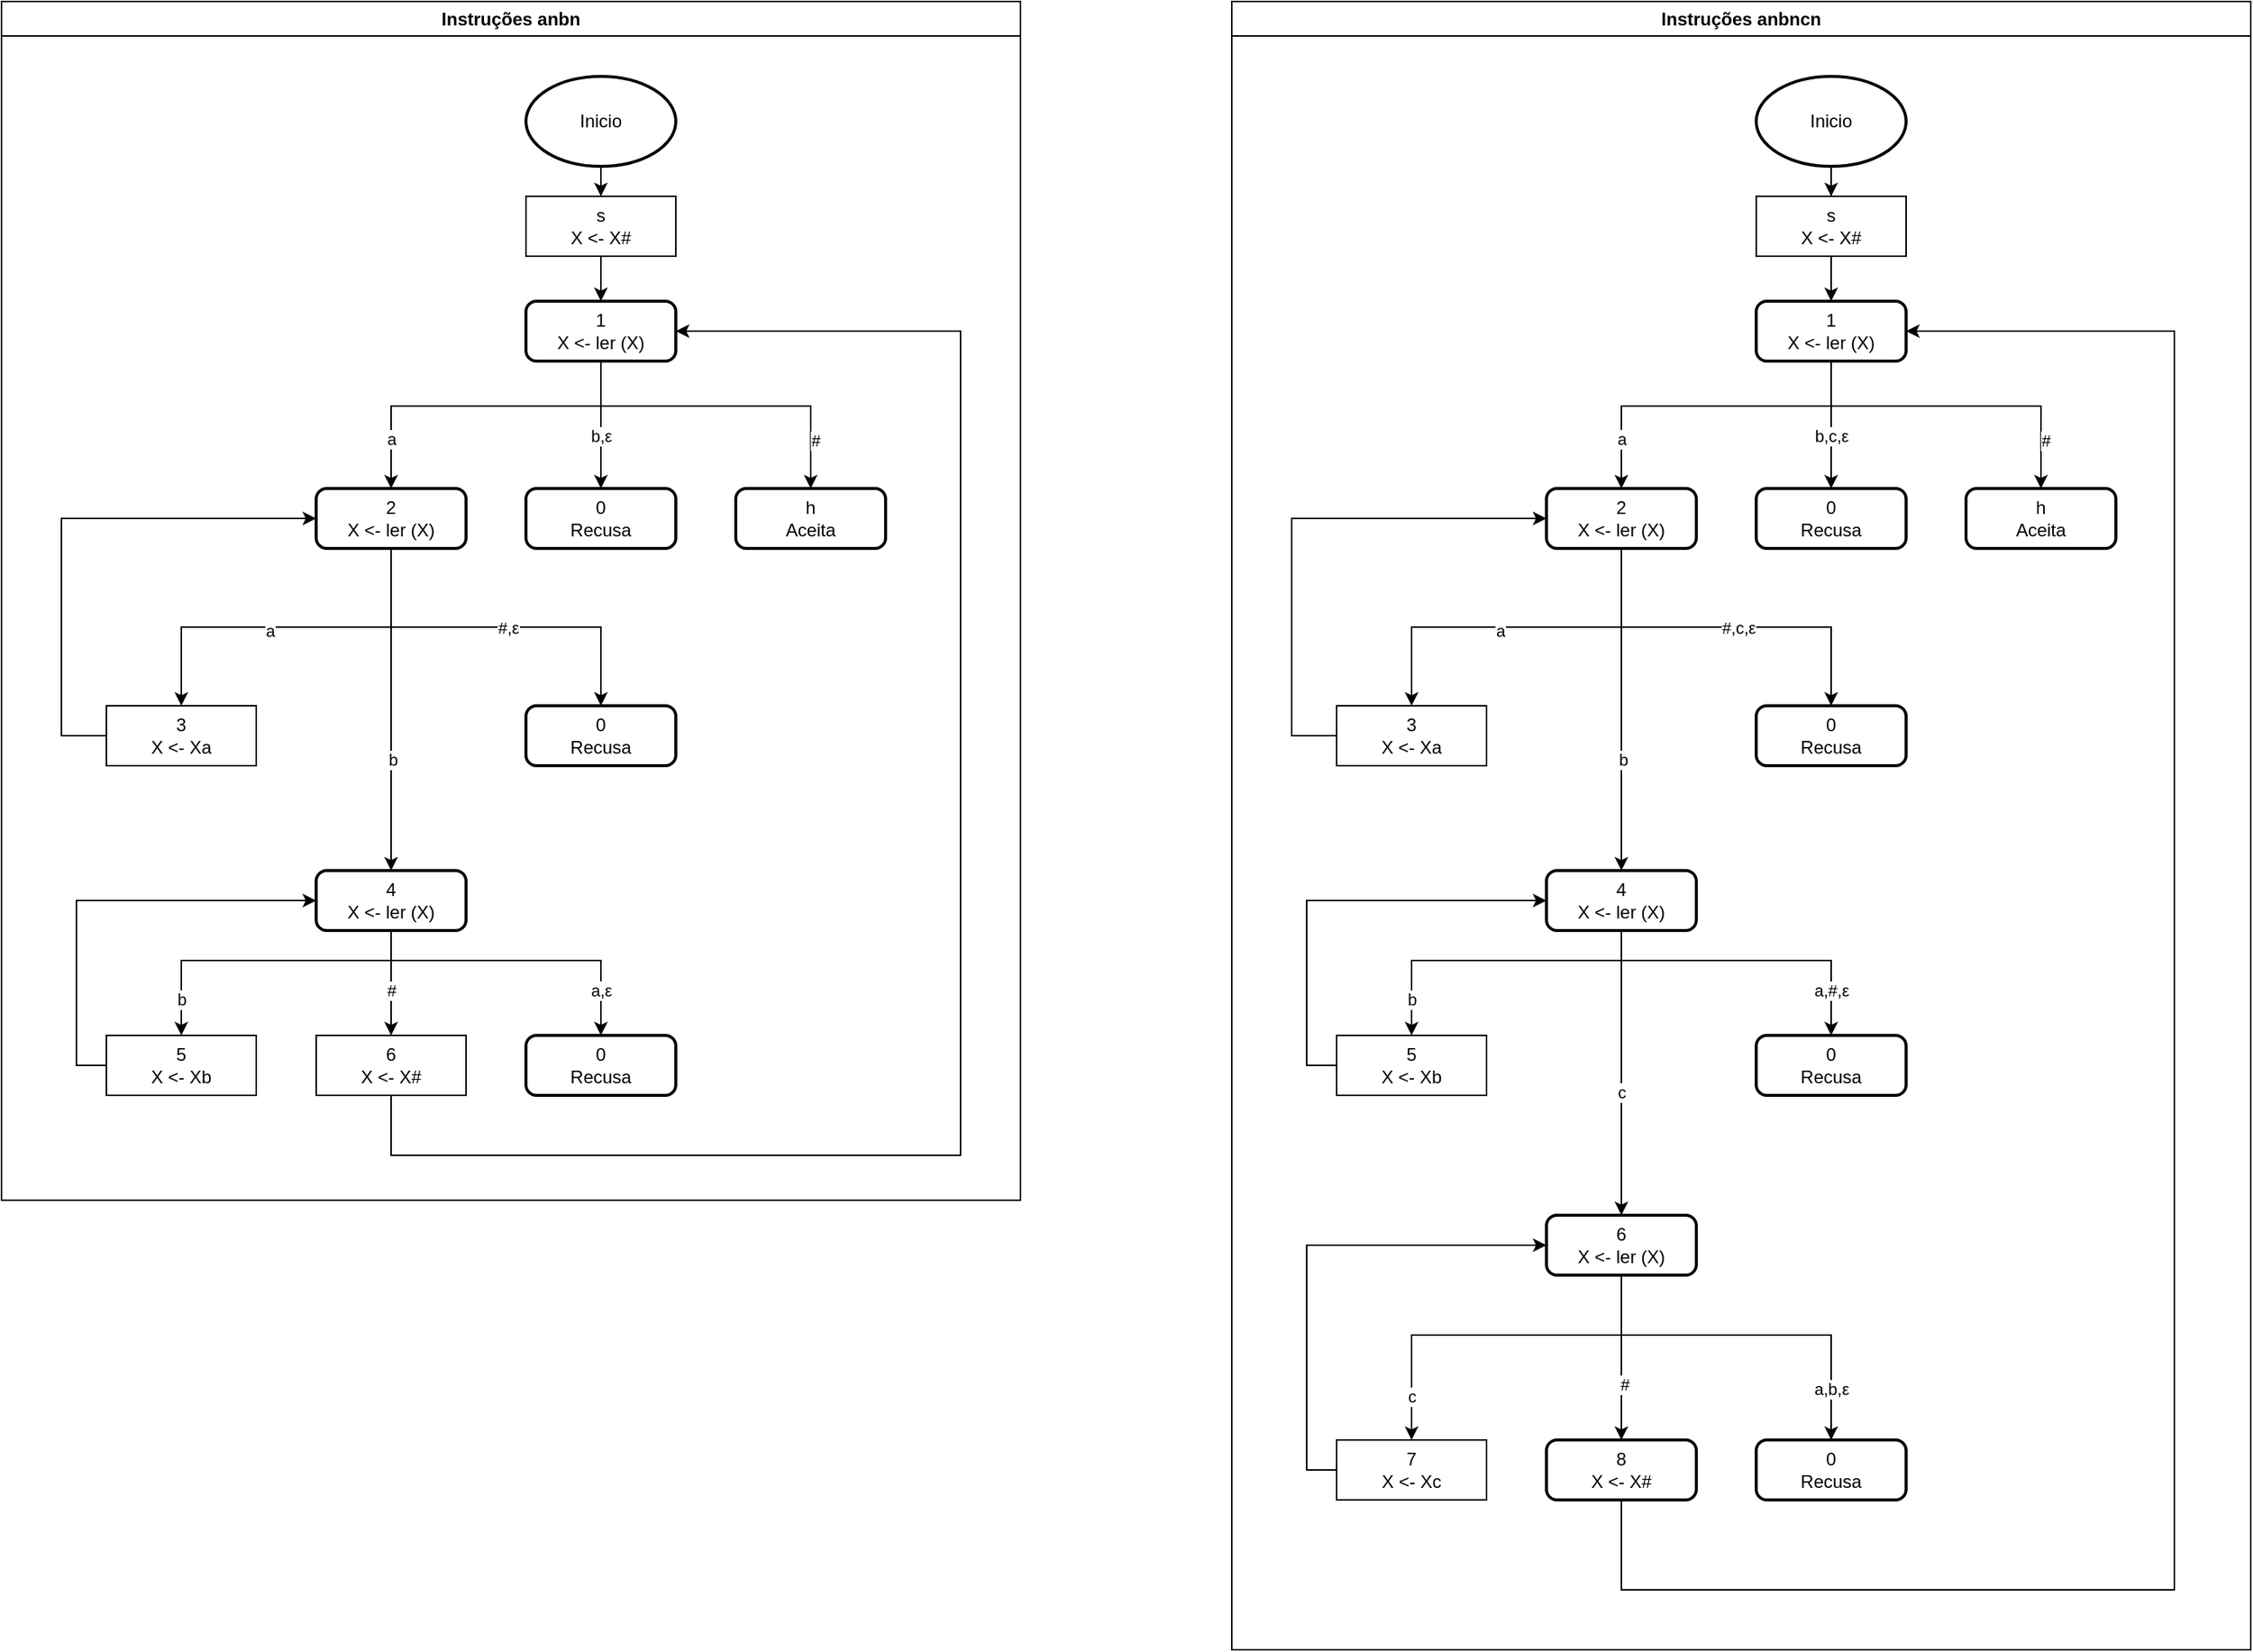 <mxfile version="27.1.1">
  <diagram name="Página-1" id="gCFIh4N4EfMYq1UuEIcA">
    <mxGraphModel grid="1" page="1" gridSize="10" guides="1" tooltips="1" connect="1" arrows="1" fold="1" pageScale="1" pageWidth="827" pageHeight="1169" math="0" shadow="0">
      <root>
        <mxCell id="0" />
        <mxCell id="1" parent="0" />
        <mxCell id="uqomLXQig640hv9_5XC3-4" style="edgeStyle=orthogonalEdgeStyle;rounded=0;orthogonalLoop=1;jettySize=auto;html=1;entryX=0.5;entryY=0;entryDx=0;entryDy=0;" edge="1" parent="1" source="uqomLXQig640hv9_5XC3-2" target="uqomLXQig640hv9_5XC3-7">
          <mxGeometry relative="1" as="geometry">
            <mxPoint x="480" y="120" as="targetPoint" />
          </mxGeometry>
        </mxCell>
        <mxCell id="uqomLXQig640hv9_5XC3-2" value="Inicio" style="strokeWidth=2;html=1;shape=mxgraph.flowchart.start_1;whiteSpace=wrap;" vertex="1" parent="1">
          <mxGeometry x="430" y="40" width="100" height="60" as="geometry" />
        </mxCell>
        <mxCell id="uqomLXQig640hv9_5XC3-6" style="edgeStyle=orthogonalEdgeStyle;rounded=0;orthogonalLoop=1;jettySize=auto;html=1;entryX=0.5;entryY=0;entryDx=0;entryDy=0;exitX=0.5;exitY=1;exitDx=0;exitDy=0;" edge="1" parent="1" source="uqomLXQig640hv9_5XC3-7" target="uqomLXQig640hv9_5XC3-5">
          <mxGeometry relative="1" as="geometry">
            <mxPoint x="480.0" y="160" as="sourcePoint" />
          </mxGeometry>
        </mxCell>
        <mxCell id="uqomLXQig640hv9_5XC3-11" style="edgeStyle=orthogonalEdgeStyle;rounded=0;orthogonalLoop=1;jettySize=auto;html=1;entryX=0.5;entryY=0;entryDx=0;entryDy=0;exitX=0.5;exitY=1;exitDx=0;exitDy=0;" edge="1" parent="1" source="uqomLXQig640hv9_5XC3-5" target="uqomLXQig640hv9_5XC3-10">
          <mxGeometry relative="1" as="geometry">
            <Array as="points">
              <mxPoint x="480" y="260" />
              <mxPoint x="340" y="260" />
            </Array>
          </mxGeometry>
        </mxCell>
        <mxCell id="uqomLXQig640hv9_5XC3-29" value="a" style="edgeLabel;html=1;align=center;verticalAlign=middle;resizable=0;points=[];" vertex="1" connectable="0" parent="uqomLXQig640hv9_5XC3-11">
          <mxGeometry x="0.707" relative="1" as="geometry">
            <mxPoint as="offset" />
          </mxGeometry>
        </mxCell>
        <mxCell id="uqomLXQig640hv9_5XC3-12" style="edgeStyle=orthogonalEdgeStyle;rounded=0;orthogonalLoop=1;jettySize=auto;html=1;entryX=0.5;entryY=0;entryDx=0;entryDy=0;" edge="1" parent="1" source="uqomLXQig640hv9_5XC3-5" target="uqomLXQig640hv9_5XC3-8">
          <mxGeometry relative="1" as="geometry" />
        </mxCell>
        <mxCell id="uqomLXQig640hv9_5XC3-28" value="b,ε" style="edgeLabel;html=1;align=center;verticalAlign=middle;resizable=0;points=[];" vertex="1" connectable="0" parent="uqomLXQig640hv9_5XC3-12">
          <mxGeometry x="0.413" y="3" relative="1" as="geometry">
            <mxPoint x="-3" y="-10" as="offset" />
          </mxGeometry>
        </mxCell>
        <mxCell id="uqomLXQig640hv9_5XC3-13" style="edgeStyle=orthogonalEdgeStyle;rounded=0;orthogonalLoop=1;jettySize=auto;html=1;entryX=0.5;entryY=0;entryDx=0;entryDy=0;exitX=0.5;exitY=1;exitDx=0;exitDy=0;" edge="1" parent="1" source="uqomLXQig640hv9_5XC3-5" target="uqomLXQig640hv9_5XC3-9">
          <mxGeometry relative="1" as="geometry">
            <Array as="points">
              <mxPoint x="480" y="260" />
              <mxPoint x="620" y="260" />
            </Array>
          </mxGeometry>
        </mxCell>
        <mxCell id="uqomLXQig640hv9_5XC3-30" value="#" style="edgeLabel;html=1;align=center;verticalAlign=middle;resizable=0;points=[];" vertex="1" connectable="0" parent="uqomLXQig640hv9_5XC3-13">
          <mxGeometry x="0.714" y="3" relative="1" as="geometry">
            <mxPoint as="offset" />
          </mxGeometry>
        </mxCell>
        <mxCell id="uqomLXQig640hv9_5XC3-5" value="&lt;div&gt;1&lt;/div&gt;X &amp;lt;- ler (X)" style="rounded=1;whiteSpace=wrap;html=1;absoluteArcSize=1;arcSize=14;strokeWidth=2;" vertex="1" parent="1">
          <mxGeometry x="430" y="190" width="100" height="40" as="geometry" />
        </mxCell>
        <mxCell id="uqomLXQig640hv9_5XC3-7" value="s&lt;div&gt;X &amp;lt;- X#&lt;/div&gt;" style="rounded=0;whiteSpace=wrap;html=1;" vertex="1" parent="1">
          <mxGeometry x="430" y="120" width="100" height="40" as="geometry" />
        </mxCell>
        <mxCell id="uqomLXQig640hv9_5XC3-8" value="&lt;div&gt;0&lt;/div&gt;Recusa" style="rounded=1;whiteSpace=wrap;html=1;absoluteArcSize=1;arcSize=14;strokeWidth=2;" vertex="1" parent="1">
          <mxGeometry x="430" y="315" width="100" height="40" as="geometry" />
        </mxCell>
        <mxCell id="uqomLXQig640hv9_5XC3-9" value="&lt;div&gt;&lt;span style=&quot;background-color: transparent; color: light-dark(rgb(0, 0, 0), rgb(255, 255, 255));&quot;&gt;h&lt;/span&gt;&lt;/div&gt;&lt;div&gt;&lt;span style=&quot;background-color: transparent; color: light-dark(rgb(0, 0, 0), rgb(255, 255, 255));&quot;&gt;Aceita&lt;/span&gt;&lt;/div&gt;" style="rounded=1;whiteSpace=wrap;html=1;absoluteArcSize=1;arcSize=14;strokeWidth=2;" vertex="1" parent="1">
          <mxGeometry x="570" y="315" width="100" height="40" as="geometry" />
        </mxCell>
        <mxCell id="uqomLXQig640hv9_5XC3-18" style="edgeStyle=orthogonalEdgeStyle;rounded=0;orthogonalLoop=1;jettySize=auto;html=1;entryX=0.5;entryY=0;entryDx=0;entryDy=0;exitX=0.5;exitY=1;exitDx=0;exitDy=0;" edge="1" parent="1" source="uqomLXQig640hv9_5XC3-10" target="uqomLXQig640hv9_5XC3-31">
          <mxGeometry relative="1" as="geometry">
            <mxPoint x="200" y="460" as="targetPoint" />
          </mxGeometry>
        </mxCell>
        <mxCell id="uqomLXQig640hv9_5XC3-26" value="a" style="edgeLabel;html=1;align=center;verticalAlign=middle;resizable=0;points=[];" vertex="1" connectable="0" parent="uqomLXQig640hv9_5XC3-18">
          <mxGeometry x="0.09" y="2" relative="1" as="geometry">
            <mxPoint as="offset" />
          </mxGeometry>
        </mxCell>
        <mxCell id="uqomLXQig640hv9_5XC3-19" style="edgeStyle=orthogonalEdgeStyle;rounded=0;orthogonalLoop=1;jettySize=auto;html=1;entryX=0.5;entryY=0;entryDx=0;entryDy=0;exitX=0.5;exitY=1;exitDx=0;exitDy=0;" edge="1" parent="1" source="uqomLXQig640hv9_5XC3-10" target="uqomLXQig640hv9_5XC3-16">
          <mxGeometry relative="1" as="geometry" />
        </mxCell>
        <mxCell id="uqomLXQig640hv9_5XC3-27" value="#,ε" style="edgeLabel;html=1;align=center;verticalAlign=middle;resizable=0;points=[];" vertex="1" connectable="0" parent="uqomLXQig640hv9_5XC3-19">
          <mxGeometry x="0.06" relative="1" as="geometry">
            <mxPoint as="offset" />
          </mxGeometry>
        </mxCell>
        <mxCell id="uqomLXQig640hv9_5XC3-21" style="edgeStyle=orthogonalEdgeStyle;rounded=0;orthogonalLoop=1;jettySize=auto;html=1;entryX=0.5;entryY=0;entryDx=0;entryDy=0;" edge="1" parent="1" source="uqomLXQig640hv9_5XC3-10" target="uqomLXQig640hv9_5XC3-15">
          <mxGeometry relative="1" as="geometry" />
        </mxCell>
        <mxCell id="uqomLXQig640hv9_5XC3-24" value="&lt;span style=&quot;color: rgba(0, 0, 0, 0); font-family: monospace; font-size: 0px; text-align: start; background-color: rgb(27, 29, 30);&quot;&gt;%3CmxGraphModel%3E%3Croot%3E%3CmxCell%20id%3D%220%22%2F%3E%3CmxCell%20id%3D%221%22%20parent%3D%220%22%2F%3E%3CmxCell%20id%3D%222%22%20value%3D%22%26lt%3Bdiv%26gt%3B0%26lt%3B%2Fdiv%26gt%3BRecusa%22%20style%3D%22rounded%3D1%3BwhiteSpace%3Dwrap%3Bhtml%3D1%3BabsoluteArcSize%3D1%3BarcSize%3D14%3BstrokeWidth%3D2%3B%22%20vertex%3D%221%22%20parent%3D%221%22%3E%3CmxGeometry%20x%3D%22430%22%20y%3D%22280%22%20width%3D%22100%22%20height%3D%2240%22%20as%3D%22geometry%22%2F%3E%3C%2FmxCell%3E%3CmxCell%20id%3D%223%22%20value%3D%22%26lt%3Bdiv%26gt%3B%26lt%3Bspan%20style%3D%26quot%3Bbackground-color%3A%20transparent%3B%20color%3A%20light-dark(rgb(0%2C%200%2C%200)%2C%20rgb(255%2C%20255%2C%20255))%3B%26quot%3B%26gt%3Bh%26lt%3B%2Fspan%26gt%3B%26lt%3B%2Fdiv%26gt%3B%26lt%3Bdiv%26gt%3B%26lt%3Bspan%20style%3D%26quot%3Bbackground-color%3A%20transparent%3B%20color%3A%20light-dark(rgb(0%2C%200%2C%200)%2C%20rgb(255%2C%20255%2C%20255))%3B%26quot%3B%26gt%3BAceita%26lt%3B%2Fspan%26gt%3B%26lt%3B%2Fdiv%26gt%3B%22%20style%3D%22rounded%3D1%3BwhiteSpace%3Dwrap%3Bhtml%3D1%3BabsoluteArcSize%3D1%3BarcSize%3D14%3BstrokeWidth%3D2%3B%22%20vertex%3D%221%22%20parent%3D%221%22%3E%3CmxGeometry%20x%3D%22570%22%20y%3D%22280%22%20width%3D%22100%22%20height%3D%2240%22%20as%3D%22geometry%22%2F%3E%3C%2FmxCell%3E%3CmxCell%20id%3D%224%22%20value%3D%22%26lt%3Bdiv%26gt%3B2%26lt%3B%2Fdiv%26gt%3BX%20%26amp%3Blt%3B-%20ler%20(X)%22%20style%3D%22rounded%3D1%3BwhiteSpace%3Dwrap%3Bhtml%3D1%3BabsoluteArcSize%3D1%3BarcSize%3D14%3BstrokeWidth%3D2%3B%22%20vertex%3D%221%22%20parent%3D%221%22%3E%3CmxGeometry%20x%3D%22290%22%20y%3D%22280%22%20width%3D%22100%22%20height%3D%2240%22%20as%3D%22geometry%22%2F%3E%3C%2FmxCell%3E%3C%2Froot%3E%3C%2FmxGraphModel&lt;/span&gt;" style="edgeLabel;html=1;align=center;verticalAlign=middle;resizable=0;points=[];" vertex="1" connectable="0" parent="uqomLXQig640hv9_5XC3-21">
          <mxGeometry x="0.133" y="1" relative="1" as="geometry">
            <mxPoint as="offset" />
          </mxGeometry>
        </mxCell>
        <mxCell id="uqomLXQig640hv9_5XC3-25" value="b" style="edgeLabel;html=1;align=center;verticalAlign=middle;resizable=0;points=[];" vertex="1" connectable="0" parent="uqomLXQig640hv9_5XC3-21">
          <mxGeometry x="0.309" y="1" relative="1" as="geometry">
            <mxPoint as="offset" />
          </mxGeometry>
        </mxCell>
        <mxCell id="uqomLXQig640hv9_5XC3-10" value="&lt;div&gt;2&lt;/div&gt;X &amp;lt;- ler (X)" style="rounded=1;whiteSpace=wrap;html=1;absoluteArcSize=1;arcSize=14;strokeWidth=2;" vertex="1" parent="1">
          <mxGeometry x="290" y="315" width="100" height="40" as="geometry" />
        </mxCell>
        <mxCell id="uqomLXQig640hv9_5XC3-38" style="edgeStyle=orthogonalEdgeStyle;rounded=0;orthogonalLoop=1;jettySize=auto;html=1;entryX=0.5;entryY=0;entryDx=0;entryDy=0;exitX=0.5;exitY=1;exitDx=0;exitDy=0;" edge="1" parent="1" source="uqomLXQig640hv9_5XC3-15" target="uqomLXQig640hv9_5XC3-37">
          <mxGeometry relative="1" as="geometry">
            <Array as="points">
              <mxPoint x="340" y="630" />
              <mxPoint x="480" y="630" />
            </Array>
          </mxGeometry>
        </mxCell>
        <mxCell id="uqomLXQig640hv9_5XC3-42" value="a,ε" style="edgeLabel;html=1;align=center;verticalAlign=middle;resizable=0;points=[];" vertex="1" connectable="0" parent="uqomLXQig640hv9_5XC3-38">
          <mxGeometry x="0.773" y="2" relative="1" as="geometry">
            <mxPoint x="-2" y="-6" as="offset" />
          </mxGeometry>
        </mxCell>
        <mxCell id="uqomLXQig640hv9_5XC3-39" style="edgeStyle=orthogonalEdgeStyle;rounded=0;orthogonalLoop=1;jettySize=auto;html=1;entryX=0.5;entryY=0;entryDx=0;entryDy=0;" edge="1" parent="1" source="uqomLXQig640hv9_5XC3-15" target="uqomLXQig640hv9_5XC3-34">
          <mxGeometry relative="1" as="geometry" />
        </mxCell>
        <mxCell id="uqomLXQig640hv9_5XC3-43" value="#" style="edgeLabel;html=1;align=center;verticalAlign=middle;resizable=0;points=[];" vertex="1" connectable="0" parent="uqomLXQig640hv9_5XC3-39">
          <mxGeometry x="0.129" y="-2" relative="1" as="geometry">
            <mxPoint x="2" as="offset" />
          </mxGeometry>
        </mxCell>
        <mxCell id="uqomLXQig640hv9_5XC3-41" style="edgeStyle=orthogonalEdgeStyle;rounded=0;orthogonalLoop=1;jettySize=auto;html=1;entryX=0.5;entryY=0;entryDx=0;entryDy=0;exitX=0.5;exitY=1;exitDx=0;exitDy=0;" edge="1" parent="1" source="uqomLXQig640hv9_5XC3-15" target="uqomLXQig640hv9_5XC3-33">
          <mxGeometry relative="1" as="geometry">
            <Array as="points">
              <mxPoint x="340" y="630" />
              <mxPoint x="200" y="630" />
            </Array>
          </mxGeometry>
        </mxCell>
        <mxCell id="uqomLXQig640hv9_5XC3-44" value="b" style="edgeLabel;html=1;align=center;verticalAlign=middle;resizable=0;points=[];" vertex="1" connectable="0" parent="uqomLXQig640hv9_5XC3-41">
          <mxGeometry x="0.765" relative="1" as="geometry">
            <mxPoint as="offset" />
          </mxGeometry>
        </mxCell>
        <mxCell id="uqomLXQig640hv9_5XC3-15" value="&lt;div&gt;4&lt;/div&gt;X &amp;lt;- ler (X)" style="rounded=1;whiteSpace=wrap;html=1;absoluteArcSize=1;arcSize=14;strokeWidth=2;" vertex="1" parent="1">
          <mxGeometry x="290" y="570" width="100" height="40" as="geometry" />
        </mxCell>
        <mxCell id="uqomLXQig640hv9_5XC3-16" value="&lt;div&gt;0&lt;/div&gt;&lt;div&gt;&lt;span style=&quot;background-color: transparent; color: light-dark(rgb(0, 0, 0), rgb(255, 255, 255));&quot;&gt;Recusa&lt;/span&gt;&lt;/div&gt;" style="rounded=1;whiteSpace=wrap;html=1;absoluteArcSize=1;arcSize=14;strokeWidth=2;" vertex="1" parent="1">
          <mxGeometry x="430" y="460" width="100" height="40" as="geometry" />
        </mxCell>
        <mxCell id="uqomLXQig640hv9_5XC3-32" style="edgeStyle=orthogonalEdgeStyle;rounded=0;orthogonalLoop=1;jettySize=auto;html=1;entryX=0;entryY=0.5;entryDx=0;entryDy=0;" edge="1" parent="1" source="uqomLXQig640hv9_5XC3-31" target="uqomLXQig640hv9_5XC3-10">
          <mxGeometry relative="1" as="geometry">
            <Array as="points">
              <mxPoint x="120" y="480" />
              <mxPoint x="120" y="335" />
            </Array>
          </mxGeometry>
        </mxCell>
        <mxCell id="uqomLXQig640hv9_5XC3-31" value="3&lt;br&gt;&lt;div&gt;X &amp;lt;- Xa&lt;/div&gt;" style="rounded=0;whiteSpace=wrap;html=1;" vertex="1" parent="1">
          <mxGeometry x="150" y="460" width="100" height="40" as="geometry" />
        </mxCell>
        <mxCell id="uqomLXQig640hv9_5XC3-45" style="edgeStyle=orthogonalEdgeStyle;rounded=0;orthogonalLoop=1;jettySize=auto;html=1;entryX=0;entryY=0.5;entryDx=0;entryDy=0;exitX=0;exitY=0.5;exitDx=0;exitDy=0;" edge="1" parent="1" source="uqomLXQig640hv9_5XC3-33" target="uqomLXQig640hv9_5XC3-15">
          <mxGeometry relative="1" as="geometry" />
        </mxCell>
        <mxCell id="uqomLXQig640hv9_5XC3-33" value="5&lt;br&gt;&lt;div&gt;X &amp;lt;- Xb&lt;/div&gt;" style="rounded=0;whiteSpace=wrap;html=1;" vertex="1" parent="1">
          <mxGeometry x="150" y="680" width="100" height="40" as="geometry" />
        </mxCell>
        <mxCell id="uqomLXQig640hv9_5XC3-46" style="edgeStyle=orthogonalEdgeStyle;rounded=0;orthogonalLoop=1;jettySize=auto;html=1;entryX=1;entryY=0.5;entryDx=0;entryDy=0;" edge="1" parent="1" source="uqomLXQig640hv9_5XC3-34" target="uqomLXQig640hv9_5XC3-5">
          <mxGeometry relative="1" as="geometry">
            <Array as="points">
              <mxPoint x="340" y="760" />
              <mxPoint x="720" y="760" />
              <mxPoint x="720" y="210" />
            </Array>
          </mxGeometry>
        </mxCell>
        <mxCell id="uqomLXQig640hv9_5XC3-34" value="6&lt;br&gt;&lt;div&gt;X &amp;lt;- X#&lt;/div&gt;" style="rounded=0;whiteSpace=wrap;html=1;" vertex="1" parent="1">
          <mxGeometry x="290" y="680" width="100" height="40" as="geometry" />
        </mxCell>
        <mxCell id="uqomLXQig640hv9_5XC3-37" value="&lt;div&gt;0&lt;/div&gt;Recusa" style="rounded=1;whiteSpace=wrap;html=1;absoluteArcSize=1;arcSize=14;strokeWidth=2;" vertex="1" parent="1">
          <mxGeometry x="430" y="680" width="100" height="40" as="geometry" />
        </mxCell>
        <mxCell id="z3nT-kr576cmUr7LGMN--1" value="Instruções anbn" style="swimlane;whiteSpace=wrap;html=1;" vertex="1" parent="1">
          <mxGeometry x="80" y="-10" width="680" height="800" as="geometry" />
        </mxCell>
        <mxCell id="z3nT-kr576cmUr7LGMN--2" value="Instruções anbncn" style="swimlane;whiteSpace=wrap;html=1;" vertex="1" parent="1">
          <mxGeometry x="901" y="-10" width="680" height="1100" as="geometry">
            <mxRectangle x="901" y="-10" width="140" height="30" as="alternateBounds" />
          </mxGeometry>
        </mxCell>
        <mxCell id="z3nT-kr576cmUr7LGMN--3" style="edgeStyle=orthogonalEdgeStyle;rounded=0;orthogonalLoop=1;jettySize=auto;html=1;entryX=0.5;entryY=0;entryDx=0;entryDy=0;" edge="1" parent="z3nT-kr576cmUr7LGMN--2" source="z3nT-kr576cmUr7LGMN--4" target="z3nT-kr576cmUr7LGMN--13">
          <mxGeometry relative="1" as="geometry">
            <mxPoint x="400" y="130" as="targetPoint" />
          </mxGeometry>
        </mxCell>
        <mxCell id="z3nT-kr576cmUr7LGMN--4" value="Inicio" style="strokeWidth=2;html=1;shape=mxgraph.flowchart.start_1;whiteSpace=wrap;" vertex="1" parent="z3nT-kr576cmUr7LGMN--2">
          <mxGeometry x="350" y="50" width="100" height="60" as="geometry" />
        </mxCell>
        <mxCell id="z3nT-kr576cmUr7LGMN--5" style="edgeStyle=orthogonalEdgeStyle;rounded=0;orthogonalLoop=1;jettySize=auto;html=1;entryX=0.5;entryY=0;entryDx=0;entryDy=0;exitX=0.5;exitY=1;exitDx=0;exitDy=0;" edge="1" parent="z3nT-kr576cmUr7LGMN--2" source="z3nT-kr576cmUr7LGMN--13" target="z3nT-kr576cmUr7LGMN--12">
          <mxGeometry relative="1" as="geometry">
            <mxPoint x="400.0" y="170" as="sourcePoint" />
          </mxGeometry>
        </mxCell>
        <mxCell id="z3nT-kr576cmUr7LGMN--6" style="edgeStyle=orthogonalEdgeStyle;rounded=0;orthogonalLoop=1;jettySize=auto;html=1;entryX=0.5;entryY=0;entryDx=0;entryDy=0;exitX=0.5;exitY=1;exitDx=0;exitDy=0;" edge="1" parent="z3nT-kr576cmUr7LGMN--2" source="z3nT-kr576cmUr7LGMN--12" target="z3nT-kr576cmUr7LGMN--23">
          <mxGeometry relative="1" as="geometry">
            <Array as="points">
              <mxPoint x="400" y="270" />
              <mxPoint x="260" y="270" />
            </Array>
          </mxGeometry>
        </mxCell>
        <mxCell id="z3nT-kr576cmUr7LGMN--7" value="a" style="edgeLabel;html=1;align=center;verticalAlign=middle;resizable=0;points=[];" connectable="0" vertex="1" parent="z3nT-kr576cmUr7LGMN--6">
          <mxGeometry x="0.707" relative="1" as="geometry">
            <mxPoint as="offset" />
          </mxGeometry>
        </mxCell>
        <mxCell id="z3nT-kr576cmUr7LGMN--8" style="edgeStyle=orthogonalEdgeStyle;rounded=0;orthogonalLoop=1;jettySize=auto;html=1;entryX=0.5;entryY=0;entryDx=0;entryDy=0;" edge="1" parent="z3nT-kr576cmUr7LGMN--2" source="z3nT-kr576cmUr7LGMN--12" target="z3nT-kr576cmUr7LGMN--14">
          <mxGeometry relative="1" as="geometry" />
        </mxCell>
        <mxCell id="z3nT-kr576cmUr7LGMN--9" value="b,c,ε" style="edgeLabel;html=1;align=center;verticalAlign=middle;resizable=0;points=[];" connectable="0" vertex="1" parent="z3nT-kr576cmUr7LGMN--8">
          <mxGeometry x="0.413" y="3" relative="1" as="geometry">
            <mxPoint x="-3" y="-10" as="offset" />
          </mxGeometry>
        </mxCell>
        <mxCell id="z3nT-kr576cmUr7LGMN--10" style="edgeStyle=orthogonalEdgeStyle;rounded=0;orthogonalLoop=1;jettySize=auto;html=1;entryX=0.5;entryY=0;entryDx=0;entryDy=0;exitX=0.5;exitY=1;exitDx=0;exitDy=0;" edge="1" parent="z3nT-kr576cmUr7LGMN--2" source="z3nT-kr576cmUr7LGMN--12" target="z3nT-kr576cmUr7LGMN--15">
          <mxGeometry relative="1" as="geometry">
            <Array as="points">
              <mxPoint x="400" y="270" />
              <mxPoint x="540" y="270" />
            </Array>
          </mxGeometry>
        </mxCell>
        <mxCell id="z3nT-kr576cmUr7LGMN--11" value="#" style="edgeLabel;html=1;align=center;verticalAlign=middle;resizable=0;points=[];" connectable="0" vertex="1" parent="z3nT-kr576cmUr7LGMN--10">
          <mxGeometry x="0.714" y="3" relative="1" as="geometry">
            <mxPoint as="offset" />
          </mxGeometry>
        </mxCell>
        <mxCell id="z3nT-kr576cmUr7LGMN--12" value="&lt;div&gt;1&lt;/div&gt;X &amp;lt;- ler (X)" style="rounded=1;whiteSpace=wrap;html=1;absoluteArcSize=1;arcSize=14;strokeWidth=2;" vertex="1" parent="z3nT-kr576cmUr7LGMN--2">
          <mxGeometry x="350" y="200" width="100" height="40" as="geometry" />
        </mxCell>
        <mxCell id="z3nT-kr576cmUr7LGMN--13" value="s&lt;div&gt;X &amp;lt;- X#&lt;/div&gt;" style="rounded=0;whiteSpace=wrap;html=1;" vertex="1" parent="z3nT-kr576cmUr7LGMN--2">
          <mxGeometry x="350" y="130" width="100" height="40" as="geometry" />
        </mxCell>
        <mxCell id="z3nT-kr576cmUr7LGMN--14" value="&lt;div&gt;0&lt;/div&gt;Recusa" style="rounded=1;whiteSpace=wrap;html=1;absoluteArcSize=1;arcSize=14;strokeWidth=2;" vertex="1" parent="z3nT-kr576cmUr7LGMN--2">
          <mxGeometry x="350" y="325" width="100" height="40" as="geometry" />
        </mxCell>
        <mxCell id="z3nT-kr576cmUr7LGMN--15" value="&lt;div&gt;&lt;span style=&quot;background-color: transparent; color: light-dark(rgb(0, 0, 0), rgb(255, 255, 255));&quot;&gt;h&lt;/span&gt;&lt;/div&gt;&lt;div&gt;&lt;span style=&quot;background-color: transparent; color: light-dark(rgb(0, 0, 0), rgb(255, 255, 255));&quot;&gt;Aceita&lt;/span&gt;&lt;/div&gt;" style="rounded=1;whiteSpace=wrap;html=1;absoluteArcSize=1;arcSize=14;strokeWidth=2;" vertex="1" parent="z3nT-kr576cmUr7LGMN--2">
          <mxGeometry x="490" y="325" width="100" height="40" as="geometry" />
        </mxCell>
        <mxCell id="z3nT-kr576cmUr7LGMN--16" style="edgeStyle=orthogonalEdgeStyle;rounded=0;orthogonalLoop=1;jettySize=auto;html=1;entryX=0.5;entryY=0;entryDx=0;entryDy=0;exitX=0.5;exitY=1;exitDx=0;exitDy=0;" edge="1" parent="z3nT-kr576cmUr7LGMN--2" source="z3nT-kr576cmUr7LGMN--23" target="z3nT-kr576cmUr7LGMN--33">
          <mxGeometry relative="1" as="geometry">
            <mxPoint x="120" y="470" as="targetPoint" />
          </mxGeometry>
        </mxCell>
        <mxCell id="z3nT-kr576cmUr7LGMN--17" value="a" style="edgeLabel;html=1;align=center;verticalAlign=middle;resizable=0;points=[];" connectable="0" vertex="1" parent="z3nT-kr576cmUr7LGMN--16">
          <mxGeometry x="0.09" y="2" relative="1" as="geometry">
            <mxPoint as="offset" />
          </mxGeometry>
        </mxCell>
        <mxCell id="z3nT-kr576cmUr7LGMN--18" style="edgeStyle=orthogonalEdgeStyle;rounded=0;orthogonalLoop=1;jettySize=auto;html=1;entryX=0.5;entryY=0;entryDx=0;entryDy=0;exitX=0.5;exitY=1;exitDx=0;exitDy=0;" edge="1" parent="z3nT-kr576cmUr7LGMN--2" source="z3nT-kr576cmUr7LGMN--23" target="z3nT-kr576cmUr7LGMN--31">
          <mxGeometry relative="1" as="geometry" />
        </mxCell>
        <mxCell id="z3nT-kr576cmUr7LGMN--19" value="#,c,ε" style="edgeLabel;html=1;align=center;verticalAlign=middle;resizable=0;points=[];" connectable="0" vertex="1" parent="z3nT-kr576cmUr7LGMN--18">
          <mxGeometry x="0.06" relative="1" as="geometry">
            <mxPoint as="offset" />
          </mxGeometry>
        </mxCell>
        <mxCell id="z3nT-kr576cmUr7LGMN--20" style="edgeStyle=orthogonalEdgeStyle;rounded=0;orthogonalLoop=1;jettySize=auto;html=1;entryX=0.5;entryY=0;entryDx=0;entryDy=0;" edge="1" parent="z3nT-kr576cmUr7LGMN--2" source="z3nT-kr576cmUr7LGMN--23" target="z3nT-kr576cmUr7LGMN--30">
          <mxGeometry relative="1" as="geometry" />
        </mxCell>
        <mxCell id="z3nT-kr576cmUr7LGMN--21" value="&lt;span style=&quot;color: rgba(0, 0, 0, 0); font-family: monospace; font-size: 0px; text-align: start; background-color: rgb(27, 29, 30);&quot;&gt;%3CmxGraphModel%3E%3Croot%3E%3CmxCell%20id%3D%220%22%2F%3E%3CmxCell%20id%3D%221%22%20parent%3D%220%22%2F%3E%3CmxCell%20id%3D%222%22%20value%3D%22%26lt%3Bdiv%26gt%3B0%26lt%3B%2Fdiv%26gt%3BRecusa%22%20style%3D%22rounded%3D1%3BwhiteSpace%3Dwrap%3Bhtml%3D1%3BabsoluteArcSize%3D1%3BarcSize%3D14%3BstrokeWidth%3D2%3B%22%20vertex%3D%221%22%20parent%3D%221%22%3E%3CmxGeometry%20x%3D%22430%22%20y%3D%22280%22%20width%3D%22100%22%20height%3D%2240%22%20as%3D%22geometry%22%2F%3E%3C%2FmxCell%3E%3CmxCell%20id%3D%223%22%20value%3D%22%26lt%3Bdiv%26gt%3B%26lt%3Bspan%20style%3D%26quot%3Bbackground-color%3A%20transparent%3B%20color%3A%20light-dark(rgb(0%2C%200%2C%200)%2C%20rgb(255%2C%20255%2C%20255))%3B%26quot%3B%26gt%3Bh%26lt%3B%2Fspan%26gt%3B%26lt%3B%2Fdiv%26gt%3B%26lt%3Bdiv%26gt%3B%26lt%3Bspan%20style%3D%26quot%3Bbackground-color%3A%20transparent%3B%20color%3A%20light-dark(rgb(0%2C%200%2C%200)%2C%20rgb(255%2C%20255%2C%20255))%3B%26quot%3B%26gt%3BAceita%26lt%3B%2Fspan%26gt%3B%26lt%3B%2Fdiv%26gt%3B%22%20style%3D%22rounded%3D1%3BwhiteSpace%3Dwrap%3Bhtml%3D1%3BabsoluteArcSize%3D1%3BarcSize%3D14%3BstrokeWidth%3D2%3B%22%20vertex%3D%221%22%20parent%3D%221%22%3E%3CmxGeometry%20x%3D%22570%22%20y%3D%22280%22%20width%3D%22100%22%20height%3D%2240%22%20as%3D%22geometry%22%2F%3E%3C%2FmxCell%3E%3CmxCell%20id%3D%224%22%20value%3D%22%26lt%3Bdiv%26gt%3B2%26lt%3B%2Fdiv%26gt%3BX%20%26amp%3Blt%3B-%20ler%20(X)%22%20style%3D%22rounded%3D1%3BwhiteSpace%3Dwrap%3Bhtml%3D1%3BabsoluteArcSize%3D1%3BarcSize%3D14%3BstrokeWidth%3D2%3B%22%20vertex%3D%221%22%20parent%3D%221%22%3E%3CmxGeometry%20x%3D%22290%22%20y%3D%22280%22%20width%3D%22100%22%20height%3D%2240%22%20as%3D%22geometry%22%2F%3E%3C%2FmxCell%3E%3C%2Froot%3E%3C%2FmxGraphModel&lt;/span&gt;" style="edgeLabel;html=1;align=center;verticalAlign=middle;resizable=0;points=[];" connectable="0" vertex="1" parent="z3nT-kr576cmUr7LGMN--20">
          <mxGeometry x="0.133" y="1" relative="1" as="geometry">
            <mxPoint as="offset" />
          </mxGeometry>
        </mxCell>
        <mxCell id="z3nT-kr576cmUr7LGMN--22" value="b" style="edgeLabel;html=1;align=center;verticalAlign=middle;resizable=0;points=[];" connectable="0" vertex="1" parent="z3nT-kr576cmUr7LGMN--20">
          <mxGeometry x="0.309" y="1" relative="1" as="geometry">
            <mxPoint as="offset" />
          </mxGeometry>
        </mxCell>
        <mxCell id="z3nT-kr576cmUr7LGMN--23" value="&lt;div&gt;2&lt;/div&gt;X &amp;lt;- ler (X)" style="rounded=1;whiteSpace=wrap;html=1;absoluteArcSize=1;arcSize=14;strokeWidth=2;" vertex="1" parent="z3nT-kr576cmUr7LGMN--2">
          <mxGeometry x="210" y="325" width="100" height="40" as="geometry" />
        </mxCell>
        <mxCell id="z3nT-kr576cmUr7LGMN--24" style="edgeStyle=orthogonalEdgeStyle;rounded=0;orthogonalLoop=1;jettySize=auto;html=1;entryX=0.5;entryY=0;entryDx=0;entryDy=0;exitX=0.5;exitY=1;exitDx=0;exitDy=0;" edge="1" parent="z3nT-kr576cmUr7LGMN--2" source="z3nT-kr576cmUr7LGMN--30" target="z3nT-kr576cmUr7LGMN--38">
          <mxGeometry relative="1" as="geometry">
            <Array as="points">
              <mxPoint x="260" y="640" />
              <mxPoint x="400" y="640" />
            </Array>
          </mxGeometry>
        </mxCell>
        <mxCell id="z3nT-kr576cmUr7LGMN--25" value="a,#,ε" style="edgeLabel;html=1;align=center;verticalAlign=middle;resizable=0;points=[];" connectable="0" vertex="1" parent="z3nT-kr576cmUr7LGMN--24">
          <mxGeometry x="0.773" y="2" relative="1" as="geometry">
            <mxPoint x="-2" y="-6" as="offset" />
          </mxGeometry>
        </mxCell>
        <mxCell id="z3nT-kr576cmUr7LGMN--26" style="edgeStyle=orthogonalEdgeStyle;rounded=0;orthogonalLoop=1;jettySize=auto;html=1;entryX=0.5;entryY=0;entryDx=0;entryDy=0;" edge="1" parent="z3nT-kr576cmUr7LGMN--2" source="z3nT-kr576cmUr7LGMN--30" target="z3nT-kr576cmUr7LGMN--49">
          <mxGeometry relative="1" as="geometry">
            <mxPoint x="260" y="890" as="targetPoint" />
          </mxGeometry>
        </mxCell>
        <mxCell id="z3nT-kr576cmUr7LGMN--27" value="c" style="edgeLabel;html=1;align=center;verticalAlign=middle;resizable=0;points=[];" connectable="0" vertex="1" parent="z3nT-kr576cmUr7LGMN--26">
          <mxGeometry x="0.129" y="-2" relative="1" as="geometry">
            <mxPoint x="2" as="offset" />
          </mxGeometry>
        </mxCell>
        <mxCell id="z3nT-kr576cmUr7LGMN--28" style="edgeStyle=orthogonalEdgeStyle;rounded=0;orthogonalLoop=1;jettySize=auto;html=1;entryX=0.5;entryY=0;entryDx=0;entryDy=0;exitX=0.5;exitY=1;exitDx=0;exitDy=0;" edge="1" parent="z3nT-kr576cmUr7LGMN--2" source="z3nT-kr576cmUr7LGMN--30" target="z3nT-kr576cmUr7LGMN--35">
          <mxGeometry relative="1" as="geometry">
            <Array as="points">
              <mxPoint x="260" y="640" />
              <mxPoint x="120" y="640" />
            </Array>
          </mxGeometry>
        </mxCell>
        <mxCell id="z3nT-kr576cmUr7LGMN--29" value="b" style="edgeLabel;html=1;align=center;verticalAlign=middle;resizable=0;points=[];" connectable="0" vertex="1" parent="z3nT-kr576cmUr7LGMN--28">
          <mxGeometry x="0.765" relative="1" as="geometry">
            <mxPoint as="offset" />
          </mxGeometry>
        </mxCell>
        <mxCell id="z3nT-kr576cmUr7LGMN--30" value="&lt;div&gt;4&lt;/div&gt;X &amp;lt;- ler (X)" style="rounded=1;whiteSpace=wrap;html=1;absoluteArcSize=1;arcSize=14;strokeWidth=2;" vertex="1" parent="z3nT-kr576cmUr7LGMN--2">
          <mxGeometry x="210" y="580" width="100" height="40" as="geometry" />
        </mxCell>
        <mxCell id="z3nT-kr576cmUr7LGMN--31" value="&lt;div&gt;0&lt;/div&gt;&lt;div&gt;&lt;span style=&quot;background-color: transparent; color: light-dark(rgb(0, 0, 0), rgb(255, 255, 255));&quot;&gt;Recusa&lt;/span&gt;&lt;/div&gt;" style="rounded=1;whiteSpace=wrap;html=1;absoluteArcSize=1;arcSize=14;strokeWidth=2;" vertex="1" parent="z3nT-kr576cmUr7LGMN--2">
          <mxGeometry x="350" y="470" width="100" height="40" as="geometry" />
        </mxCell>
        <mxCell id="z3nT-kr576cmUr7LGMN--32" style="edgeStyle=orthogonalEdgeStyle;rounded=0;orthogonalLoop=1;jettySize=auto;html=1;entryX=0;entryY=0.5;entryDx=0;entryDy=0;" edge="1" parent="z3nT-kr576cmUr7LGMN--2" source="z3nT-kr576cmUr7LGMN--33" target="z3nT-kr576cmUr7LGMN--23">
          <mxGeometry relative="1" as="geometry">
            <Array as="points">
              <mxPoint x="40" y="490" />
              <mxPoint x="40" y="345" />
            </Array>
          </mxGeometry>
        </mxCell>
        <mxCell id="z3nT-kr576cmUr7LGMN--33" value="3&lt;br&gt;&lt;div&gt;X &amp;lt;- Xa&lt;/div&gt;" style="rounded=0;whiteSpace=wrap;html=1;" vertex="1" parent="z3nT-kr576cmUr7LGMN--2">
          <mxGeometry x="70" y="470" width="100" height="40" as="geometry" />
        </mxCell>
        <mxCell id="z3nT-kr576cmUr7LGMN--34" style="edgeStyle=orthogonalEdgeStyle;rounded=0;orthogonalLoop=1;jettySize=auto;html=1;entryX=0;entryY=0.5;entryDx=0;entryDy=0;exitX=0;exitY=0.5;exitDx=0;exitDy=0;" edge="1" parent="z3nT-kr576cmUr7LGMN--2" source="z3nT-kr576cmUr7LGMN--35" target="z3nT-kr576cmUr7LGMN--30">
          <mxGeometry relative="1" as="geometry" />
        </mxCell>
        <mxCell id="z3nT-kr576cmUr7LGMN--35" value="5&lt;br&gt;&lt;div&gt;X &amp;lt;- Xb&lt;/div&gt;" style="rounded=0;whiteSpace=wrap;html=1;" vertex="1" parent="z3nT-kr576cmUr7LGMN--2">
          <mxGeometry x="70" y="690" width="100" height="40" as="geometry" />
        </mxCell>
        <mxCell id="z3nT-kr576cmUr7LGMN--38" value="&lt;div&gt;0&lt;/div&gt;Recusa" style="rounded=1;whiteSpace=wrap;html=1;absoluteArcSize=1;arcSize=14;strokeWidth=2;" vertex="1" parent="z3nT-kr576cmUr7LGMN--2">
          <mxGeometry x="350" y="690" width="100" height="40" as="geometry" />
        </mxCell>
        <mxCell id="z3nT-kr576cmUr7LGMN--45" style="edgeStyle=orthogonalEdgeStyle;rounded=0;orthogonalLoop=1;jettySize=auto;html=1;entryX=0.5;entryY=0;entryDx=0;entryDy=0;exitX=0.5;exitY=1;exitDx=0;exitDy=0;" edge="1" parent="z3nT-kr576cmUr7LGMN--2" source="z3nT-kr576cmUr7LGMN--49" target="z3nT-kr576cmUr7LGMN--52">
          <mxGeometry relative="1" as="geometry">
            <Array as="points">
              <mxPoint x="260" y="890" />
              <mxPoint x="400" y="890" />
            </Array>
          </mxGeometry>
        </mxCell>
        <mxCell id="z3nT-kr576cmUr7LGMN--46" value="a,b,ε" style="edgeLabel;html=1;align=center;verticalAlign=middle;resizable=0;points=[];" connectable="0" vertex="1" parent="z3nT-kr576cmUr7LGMN--45">
          <mxGeometry x="0.773" y="2" relative="1" as="geometry">
            <mxPoint x="-2" y="-6" as="offset" />
          </mxGeometry>
        </mxCell>
        <mxCell id="z3nT-kr576cmUr7LGMN--47" style="edgeStyle=orthogonalEdgeStyle;rounded=0;orthogonalLoop=1;jettySize=auto;html=1;entryX=0.5;entryY=0;entryDx=0;entryDy=0;exitX=0.5;exitY=1;exitDx=0;exitDy=0;" edge="1" parent="z3nT-kr576cmUr7LGMN--2" source="z3nT-kr576cmUr7LGMN--49" target="z3nT-kr576cmUr7LGMN--51">
          <mxGeometry relative="1" as="geometry">
            <Array as="points">
              <mxPoint x="260" y="890" />
              <mxPoint x="120" y="890" />
            </Array>
          </mxGeometry>
        </mxCell>
        <mxCell id="z3nT-kr576cmUr7LGMN--48" value="c" style="edgeLabel;html=1;align=center;verticalAlign=middle;resizable=0;points=[];" connectable="0" vertex="1" parent="z3nT-kr576cmUr7LGMN--47">
          <mxGeometry x="0.765" relative="1" as="geometry">
            <mxPoint as="offset" />
          </mxGeometry>
        </mxCell>
        <mxCell id="z3nT-kr576cmUr7LGMN--57" style="edgeStyle=orthogonalEdgeStyle;rounded=0;orthogonalLoop=1;jettySize=auto;html=1;entryX=0.5;entryY=0;entryDx=0;entryDy=0;" edge="1" parent="z3nT-kr576cmUr7LGMN--2" source="z3nT-kr576cmUr7LGMN--49" target="z3nT-kr576cmUr7LGMN--56">
          <mxGeometry relative="1" as="geometry" />
        </mxCell>
        <mxCell id="z3nT-kr576cmUr7LGMN--58" value="#" style="edgeLabel;html=1;align=center;verticalAlign=middle;resizable=0;points=[];" connectable="0" vertex="1" parent="z3nT-kr576cmUr7LGMN--57">
          <mxGeometry x="0.304" y="2" relative="1" as="geometry">
            <mxPoint y="1" as="offset" />
          </mxGeometry>
        </mxCell>
        <mxCell id="z3nT-kr576cmUr7LGMN--49" value="&lt;div&gt;6&lt;/div&gt;X &amp;lt;- ler (X)" style="rounded=1;whiteSpace=wrap;html=1;absoluteArcSize=1;arcSize=14;strokeWidth=2;" vertex="1" parent="z3nT-kr576cmUr7LGMN--2">
          <mxGeometry x="210" y="810" width="100" height="40" as="geometry" />
        </mxCell>
        <mxCell id="z3nT-kr576cmUr7LGMN--50" style="edgeStyle=orthogonalEdgeStyle;rounded=0;orthogonalLoop=1;jettySize=auto;html=1;entryX=0;entryY=0.5;entryDx=0;entryDy=0;exitX=0;exitY=0.5;exitDx=0;exitDy=0;" edge="1" parent="z3nT-kr576cmUr7LGMN--2" source="z3nT-kr576cmUr7LGMN--51" target="z3nT-kr576cmUr7LGMN--49">
          <mxGeometry relative="1" as="geometry" />
        </mxCell>
        <mxCell id="z3nT-kr576cmUr7LGMN--51" value="7&lt;br&gt;&lt;div&gt;X &amp;lt;- Xc&lt;/div&gt;" style="rounded=0;whiteSpace=wrap;html=1;" vertex="1" parent="z3nT-kr576cmUr7LGMN--2">
          <mxGeometry x="70" y="960" width="100" height="40" as="geometry" />
        </mxCell>
        <mxCell id="z3nT-kr576cmUr7LGMN--52" value="&lt;div&gt;0&lt;/div&gt;Recusa" style="rounded=1;whiteSpace=wrap;html=1;absoluteArcSize=1;arcSize=14;strokeWidth=2;" vertex="1" parent="z3nT-kr576cmUr7LGMN--2">
          <mxGeometry x="350" y="960" width="100" height="40" as="geometry" />
        </mxCell>
        <mxCell id="z3nT-kr576cmUr7LGMN--59" style="edgeStyle=orthogonalEdgeStyle;rounded=0;orthogonalLoop=1;jettySize=auto;html=1;entryX=1;entryY=0.5;entryDx=0;entryDy=0;exitX=0.5;exitY=1;exitDx=0;exitDy=0;" edge="1" parent="z3nT-kr576cmUr7LGMN--2" source="z3nT-kr576cmUr7LGMN--56" target="z3nT-kr576cmUr7LGMN--12">
          <mxGeometry relative="1" as="geometry">
            <Array as="points">
              <mxPoint x="260" y="1060" />
              <mxPoint x="629" y="1060" />
              <mxPoint x="629" y="220" />
            </Array>
          </mxGeometry>
        </mxCell>
        <mxCell id="z3nT-kr576cmUr7LGMN--56" value="&lt;div&gt;&lt;span style=&quot;background-color: transparent; color: light-dark(rgb(0, 0, 0), rgb(255, 255, 255));&quot;&gt;8&lt;/span&gt;&lt;/div&gt;&lt;div&gt;&lt;span style=&quot;background-color: transparent; color: light-dark(rgb(0, 0, 0), rgb(255, 255, 255));&quot;&gt;X &amp;lt;- X#&lt;/span&gt;&lt;/div&gt;" style="rounded=1;whiteSpace=wrap;html=1;absoluteArcSize=1;arcSize=14;strokeWidth=2;" vertex="1" parent="z3nT-kr576cmUr7LGMN--2">
          <mxGeometry x="210" y="960" width="100" height="40" as="geometry" />
        </mxCell>
      </root>
    </mxGraphModel>
  </diagram>
</mxfile>
